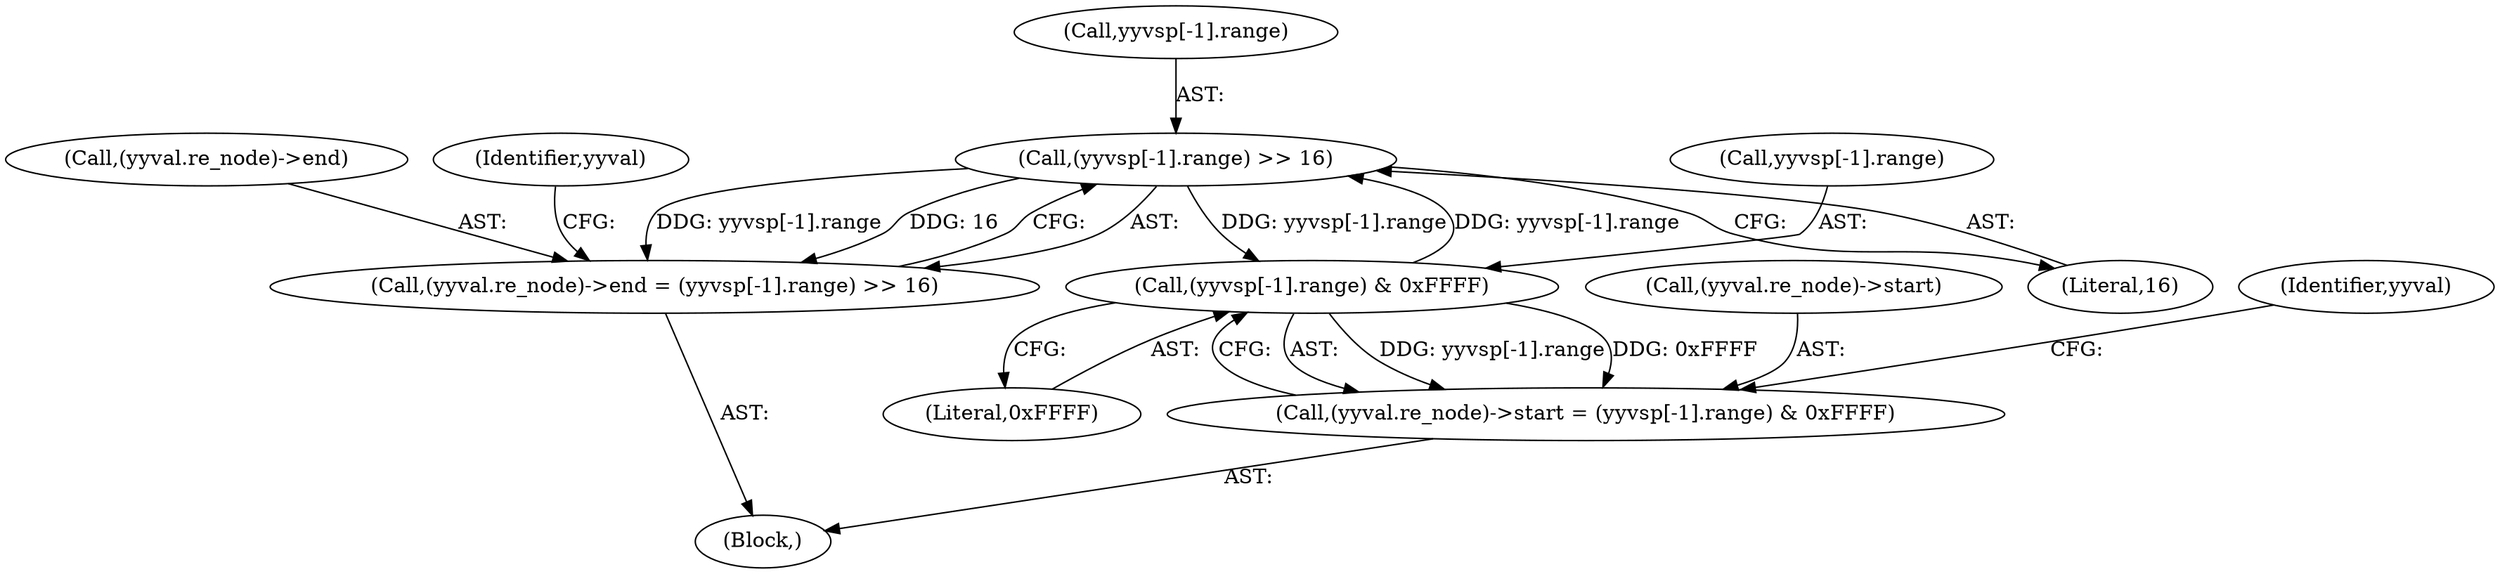 digraph "0_yara_925bcf3c3b0a28b5b78e25d9efda5c0bf27ae699_1@pointer" {
"1001325" [label="(Call,(yyvsp[-1].range) >> 16)"];
"1001311" [label="(Call,(yyvsp[-1].range) & 0xFFFF)"];
"1001325" [label="(Call,(yyvsp[-1].range) >> 16)"];
"1001305" [label="(Call,(yyval.re_node)->start = (yyvsp[-1].range) & 0xFFFF)"];
"1001319" [label="(Call,(yyval.re_node)->end = (yyvsp[-1].range) >> 16)"];
"1001306" [label="(Call,(yyval.re_node)->start)"];
"1001318" [label="(Literal,0xFFFF)"];
"1001326" [label="(Call,yyvsp[-1].range)"];
"1001322" [label="(Identifier,yyval)"];
"1001332" [label="(Literal,16)"];
"1001320" [label="(Call,(yyval.re_node)->end)"];
"1001305" [label="(Call,(yyval.re_node)->start = (yyvsp[-1].range) & 0xFFFF)"];
"1001325" [label="(Call,(yyvsp[-1].range) >> 16)"];
"1001311" [label="(Call,(yyvsp[-1].range) & 0xFFFF)"];
"1001336" [label="(Identifier,yyval)"];
"1001231" [label="(Block,)"];
"1001319" [label="(Call,(yyval.re_node)->end = (yyvsp[-1].range) >> 16)"];
"1001312" [label="(Call,yyvsp[-1].range)"];
"1001325" -> "1001319"  [label="AST: "];
"1001325" -> "1001332"  [label="CFG: "];
"1001326" -> "1001325"  [label="AST: "];
"1001332" -> "1001325"  [label="AST: "];
"1001319" -> "1001325"  [label="CFG: "];
"1001325" -> "1001311"  [label="DDG: yyvsp[-1].range"];
"1001325" -> "1001319"  [label="DDG: yyvsp[-1].range"];
"1001325" -> "1001319"  [label="DDG: 16"];
"1001311" -> "1001325"  [label="DDG: yyvsp[-1].range"];
"1001311" -> "1001305"  [label="AST: "];
"1001311" -> "1001318"  [label="CFG: "];
"1001312" -> "1001311"  [label="AST: "];
"1001318" -> "1001311"  [label="AST: "];
"1001305" -> "1001311"  [label="CFG: "];
"1001311" -> "1001305"  [label="DDG: yyvsp[-1].range"];
"1001311" -> "1001305"  [label="DDG: 0xFFFF"];
"1001305" -> "1001231"  [label="AST: "];
"1001306" -> "1001305"  [label="AST: "];
"1001322" -> "1001305"  [label="CFG: "];
"1001319" -> "1001231"  [label="AST: "];
"1001320" -> "1001319"  [label="AST: "];
"1001336" -> "1001319"  [label="CFG: "];
}

